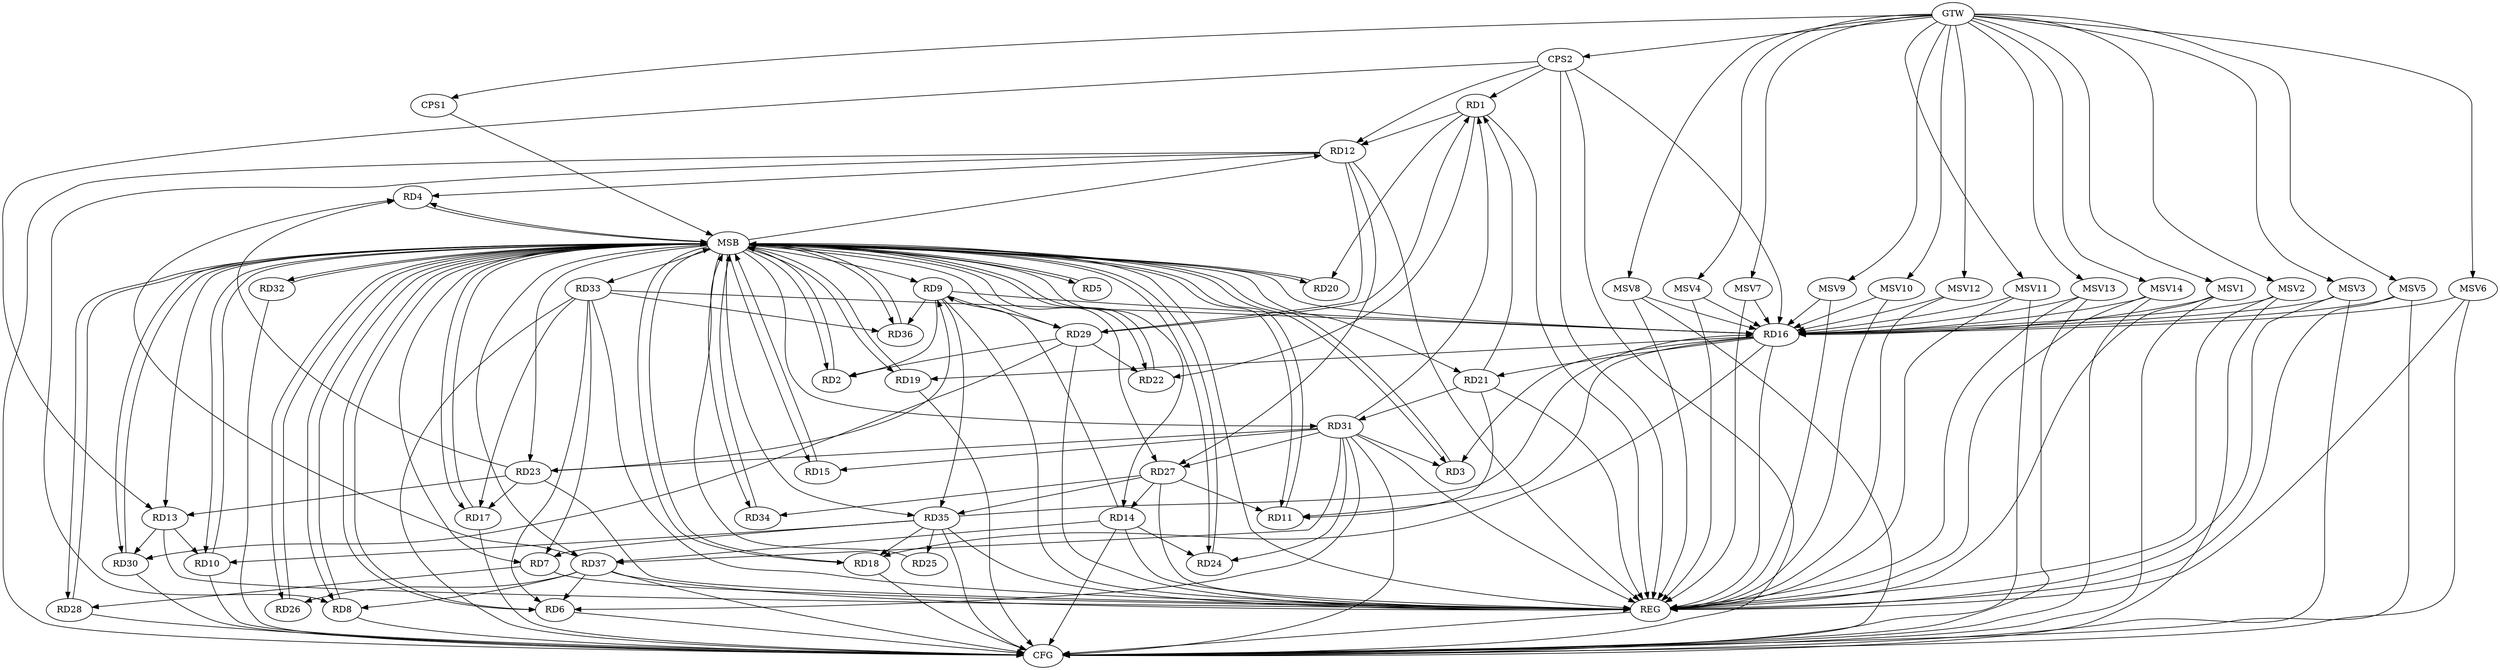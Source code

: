 strict digraph G {
  RD1 [ label="RD1" ];
  RD2 [ label="RD2" ];
  RD3 [ label="RD3" ];
  RD4 [ label="RD4" ];
  RD5 [ label="RD5" ];
  RD6 [ label="RD6" ];
  RD7 [ label="RD7" ];
  RD8 [ label="RD8" ];
  RD9 [ label="RD9" ];
  RD10 [ label="RD10" ];
  RD11 [ label="RD11" ];
  RD12 [ label="RD12" ];
  RD13 [ label="RD13" ];
  RD14 [ label="RD14" ];
  RD15 [ label="RD15" ];
  RD16 [ label="RD16" ];
  RD17 [ label="RD17" ];
  RD18 [ label="RD18" ];
  RD19 [ label="RD19" ];
  RD20 [ label="RD20" ];
  RD21 [ label="RD21" ];
  RD22 [ label="RD22" ];
  RD23 [ label="RD23" ];
  RD24 [ label="RD24" ];
  RD25 [ label="RD25" ];
  RD26 [ label="RD26" ];
  RD27 [ label="RD27" ];
  RD28 [ label="RD28" ];
  RD29 [ label="RD29" ];
  RD30 [ label="RD30" ];
  RD31 [ label="RD31" ];
  RD32 [ label="RD32" ];
  RD33 [ label="RD33" ];
  RD34 [ label="RD34" ];
  RD35 [ label="RD35" ];
  RD36 [ label="RD36" ];
  RD37 [ label="RD37" ];
  CPS1 [ label="CPS1" ];
  CPS2 [ label="CPS2" ];
  GTW [ label="GTW" ];
  REG [ label="REG" ];
  MSB [ label="MSB" ];
  CFG [ label="CFG" ];
  MSV1 [ label="MSV1" ];
  MSV2 [ label="MSV2" ];
  MSV3 [ label="MSV3" ];
  MSV4 [ label="MSV4" ];
  MSV5 [ label="MSV5" ];
  MSV6 [ label="MSV6" ];
  MSV7 [ label="MSV7" ];
  MSV8 [ label="MSV8" ];
  MSV9 [ label="MSV9" ];
  MSV10 [ label="MSV10" ];
  MSV11 [ label="MSV11" ];
  MSV12 [ label="MSV12" ];
  MSV13 [ label="MSV13" ];
  MSV14 [ label="MSV14" ];
  RD1 -> RD12;
  RD1 -> RD20;
  RD21 -> RD1;
  RD1 -> RD22;
  RD29 -> RD1;
  RD31 -> RD1;
  RD9 -> RD2;
  RD29 -> RD2;
  RD16 -> RD3;
  RD31 -> RD3;
  RD12 -> RD4;
  RD23 -> RD4;
  RD37 -> RD4;
  RD31 -> RD6;
  RD33 -> RD6;
  RD37 -> RD6;
  RD7 -> RD28;
  RD33 -> RD7;
  RD35 -> RD7;
  RD12 -> RD8;
  RD37 -> RD8;
  RD14 -> RD9;
  RD9 -> RD16;
  RD23 -> RD9;
  RD9 -> RD29;
  RD9 -> RD35;
  RD9 -> RD36;
  RD13 -> RD10;
  RD35 -> RD10;
  RD16 -> RD11;
  RD21 -> RD11;
  RD27 -> RD11;
  RD12 -> RD27;
  RD12 -> RD29;
  RD23 -> RD13;
  RD13 -> RD30;
  RD14 -> RD24;
  RD27 -> RD14;
  RD14 -> RD37;
  RD31 -> RD15;
  RD16 -> RD18;
  RD16 -> RD19;
  RD16 -> RD21;
  RD33 -> RD16;
  RD35 -> RD16;
  RD23 -> RD17;
  RD33 -> RD17;
  RD35 -> RD18;
  RD21 -> RD31;
  RD29 -> RD22;
  RD31 -> RD23;
  RD31 -> RD24;
  RD35 -> RD25;
  RD37 -> RD26;
  RD31 -> RD27;
  RD27 -> RD34;
  RD27 -> RD35;
  RD29 -> RD30;
  RD31 -> RD37;
  RD33 -> RD36;
  CPS2 -> RD13;
  CPS2 -> RD16;
  CPS2 -> RD1;
  CPS2 -> RD12;
  GTW -> CPS1;
  GTW -> CPS2;
  RD1 -> REG;
  RD7 -> REG;
  RD9 -> REG;
  RD12 -> REG;
  RD13 -> REG;
  RD14 -> REG;
  RD16 -> REG;
  RD21 -> REG;
  RD23 -> REG;
  RD27 -> REG;
  RD29 -> REG;
  RD31 -> REG;
  RD33 -> REG;
  RD35 -> REG;
  RD37 -> REG;
  CPS2 -> REG;
  RD2 -> MSB;
  MSB -> RD18;
  MSB -> REG;
  RD3 -> MSB;
  MSB -> RD7;
  MSB -> RD11;
  MSB -> RD16;
  MSB -> RD20;
  MSB -> RD27;
  MSB -> RD35;
  MSB -> RD36;
  RD4 -> MSB;
  MSB -> RD12;
  RD5 -> MSB;
  MSB -> RD2;
  MSB -> RD10;
  MSB -> RD26;
  MSB -> RD30;
  MSB -> RD31;
  MSB -> RD32;
  RD6 -> MSB;
  MSB -> RD24;
  MSB -> RD29;
  RD8 -> MSB;
  MSB -> RD6;
  MSB -> RD13;
  MSB -> RD14;
  MSB -> RD37;
  RD10 -> MSB;
  MSB -> RD19;
  RD11 -> MSB;
  MSB -> RD21;
  RD15 -> MSB;
  MSB -> RD3;
  MSB -> RD4;
  MSB -> RD5;
  MSB -> RD23;
  MSB -> RD33;
  RD17 -> MSB;
  RD18 -> MSB;
  MSB -> RD9;
  MSB -> RD15;
  MSB -> RD17;
  RD19 -> MSB;
  RD20 -> MSB;
  RD22 -> MSB;
  MSB -> RD28;
  RD24 -> MSB;
  RD25 -> MSB;
  RD26 -> MSB;
  RD28 -> MSB;
  RD30 -> MSB;
  MSB -> RD22;
  RD32 -> MSB;
  MSB -> RD34;
  RD34 -> MSB;
  RD36 -> MSB;
  MSB -> RD8;
  CPS1 -> MSB;
  RD12 -> CFG;
  RD33 -> CFG;
  RD30 -> CFG;
  RD19 -> CFG;
  RD31 -> CFG;
  RD6 -> CFG;
  RD35 -> CFG;
  RD14 -> CFG;
  RD37 -> CFG;
  RD18 -> CFG;
  CPS2 -> CFG;
  RD17 -> CFG;
  RD10 -> CFG;
  RD32 -> CFG;
  RD28 -> CFG;
  RD8 -> CFG;
  REG -> CFG;
  MSV1 -> RD16;
  MSV2 -> RD16;
  MSV3 -> RD16;
  MSV4 -> RD16;
  MSV5 -> RD16;
  GTW -> MSV1;
  MSV1 -> REG;
  MSV1 -> CFG;
  GTW -> MSV2;
  MSV2 -> REG;
  MSV2 -> CFG;
  GTW -> MSV3;
  MSV3 -> REG;
  MSV3 -> CFG;
  GTW -> MSV4;
  MSV4 -> REG;
  GTW -> MSV5;
  MSV5 -> REG;
  MSV5 -> CFG;
  MSV6 -> RD16;
  MSV7 -> RD16;
  GTW -> MSV6;
  MSV6 -> REG;
  MSV6 -> CFG;
  GTW -> MSV7;
  MSV7 -> REG;
  MSV8 -> RD16;
  MSV9 -> RD16;
  GTW -> MSV8;
  MSV8 -> REG;
  MSV8 -> CFG;
  GTW -> MSV9;
  MSV9 -> REG;
  MSV10 -> RD16;
  GTW -> MSV10;
  MSV10 -> REG;
  MSV11 -> RD16;
  MSV12 -> RD16;
  GTW -> MSV11;
  MSV11 -> REG;
  MSV11 -> CFG;
  GTW -> MSV12;
  MSV12 -> REG;
  MSV13 -> RD16;
  MSV14 -> RD16;
  GTW -> MSV13;
  MSV13 -> REG;
  MSV13 -> CFG;
  GTW -> MSV14;
  MSV14 -> REG;
  MSV14 -> CFG;
}
